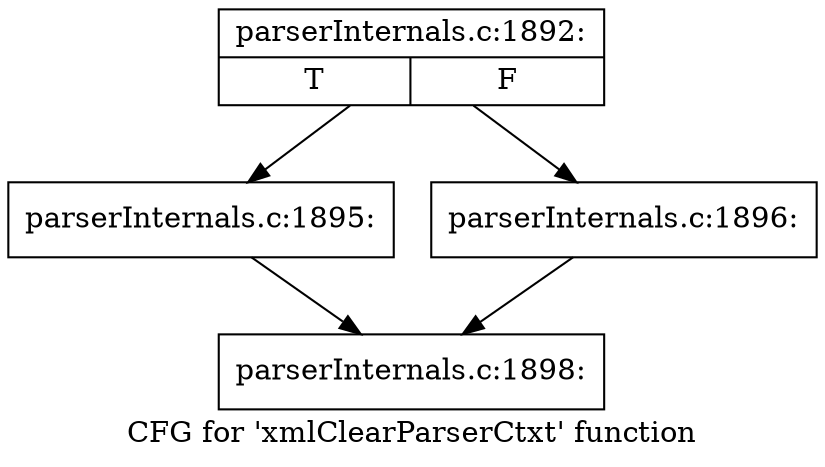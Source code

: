 digraph "CFG for 'xmlClearParserCtxt' function" {
	label="CFG for 'xmlClearParserCtxt' function";

	Node0x5585b3df4f00 [shape=record,label="{parserInternals.c:1892:|{<s0>T|<s1>F}}"];
	Node0x5585b3df4f00 -> Node0x5585b3df4d10;
	Node0x5585b3df4f00 -> Node0x5585b3d55050;
	Node0x5585b3df4d10 [shape=record,label="{parserInternals.c:1895:}"];
	Node0x5585b3df4d10 -> Node0x5585b3df68e0;
	Node0x5585b3d55050 [shape=record,label="{parserInternals.c:1896:}"];
	Node0x5585b3d55050 -> Node0x5585b3df68e0;
	Node0x5585b3df68e0 [shape=record,label="{parserInternals.c:1898:}"];
}

